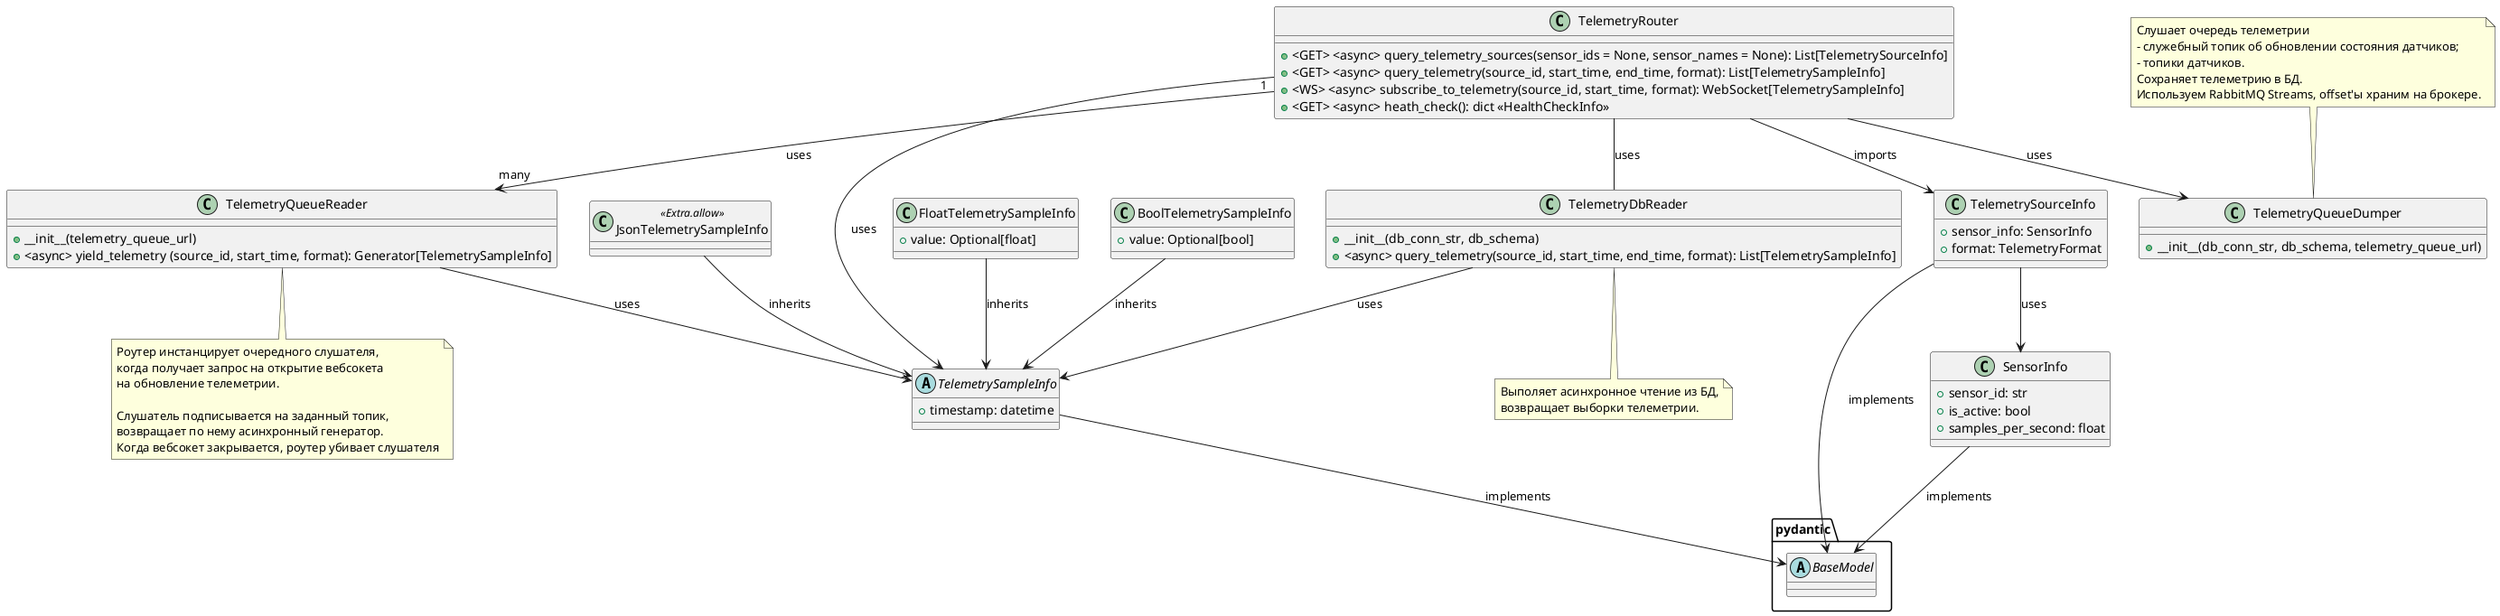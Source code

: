 @startuml

!define POST_COLOR #FFE6E6
!define GET_COLOR #E6F3FF
!define WS_COLOR #E6FFE6


class TelemetryRouter {
    + <GET> <async> query_telemetry_sources(sensor_ids = None, sensor_names = None): List[TelemetrySourceInfo]
    + <GET> <async> query_telemetry(source_id, start_time, end_time, format): List[TelemetrySampleInfo]
    + <WS> <async> subscribe_to_telemetry(source_id, start_time, format): WebSocket[TelemetrySampleInfo]
    + <GET> <async> heath_check(): dict <<HealthCheckInfo>>
}

abstract pydantic.BaseModel

class TelemetrySourceInfo {
    +sensor_info: SensorInfo
    +format: TelemetryFormat
}

TelemetrySourceInfo --> pydantic.BaseModel: implements
TelemetryRouter --> TelemetrySourceInfo : imports

class SensorInfo {
    +sensor_id: str
    +is_active: bool
    +samples_per_second: float
}

SensorInfo --> pydantic.BaseModel: implements
TelemetrySourceInfo --> SensorInfo: uses

abstract class TelemetrySampleInfo {
    + timestamp: datetime
}

TelemetrySampleInfo --> pydantic.BaseModel: implements


class FloatTelemetrySampleInfo{
    + value: Optional[float]
}
FloatTelemetrySampleInfo --> TelemetrySampleInfo: inherits

class BoolTelemetrySampleInfo {
    + value: Optional[bool]
}

BoolTelemetrySampleInfo --> TelemetrySampleInfo: inherits


class JsonTelemetrySampleInfo <<Extra.allow>> {

}
JsonTelemetrySampleInfo  --> TelemetrySampleInfo: inherits
TelemetryRouter --> TelemetrySampleInfo: uses


class TelemetryQueueDumper {
    +__init__(db_conn_str, db_schema, telemetry_queue_url)
}

TelemetryRouter --> TelemetryQueueDumper: uses

note as telemetry_queue_dumper_floating_note
    Слушает очередь телеметрии
    - служебный топик об обновлении состояния датчиков;
    - топики датчиков.
    Сохраняет телеметрию в БД.
    Используем RabbitMQ Streams, offset'ы храним на брокере.
end note
telemetry_queue_dumper_floating_note .. TelemetryQueueDumper


class TelemetryQueueReader {
+__init__(telemetry_queue_url)
+ <async> yield_telemetry (source_id, start_time, format): Generator[TelemetrySampleInfo]
}
TelemetryRouter "1" --> "many" TelemetryQueueReader: uses
note as telemetry_queue_reader_floating_note
    Роутер инстанцирует очередного слушателя,
    когда получает запрос на открытие вебсокета
    на обновление телеметрии.

    Слушатель подписывается на заданный топик,
    возвращает по нему асинхронный генератор.
    Когда вебсокет закрывается, роутер убивает слушателя
end note
TelemetryQueueReader .. telemetry_queue_reader_floating_note
TelemetryQueueReader --> TelemetrySampleInfo: uses


class TelemetryDbReader {
+ __init__(db_conn_str, db_schema)
+ <async> query_telemetry(source_id, start_time, end_time, format): List[TelemetrySampleInfo]
}
TelemetryRouter -- TelemetryDbReader: uses
TelemetryDbReader --> TelemetrySampleInfo: uses

note as telemetry_db_reader_floating_note
    Выполяет асинхронное чтение из БД,
    возвращает выборки телеметрии.
end note
TelemetryDbReader .. telemetry_db_reader_floating_note
@enduml